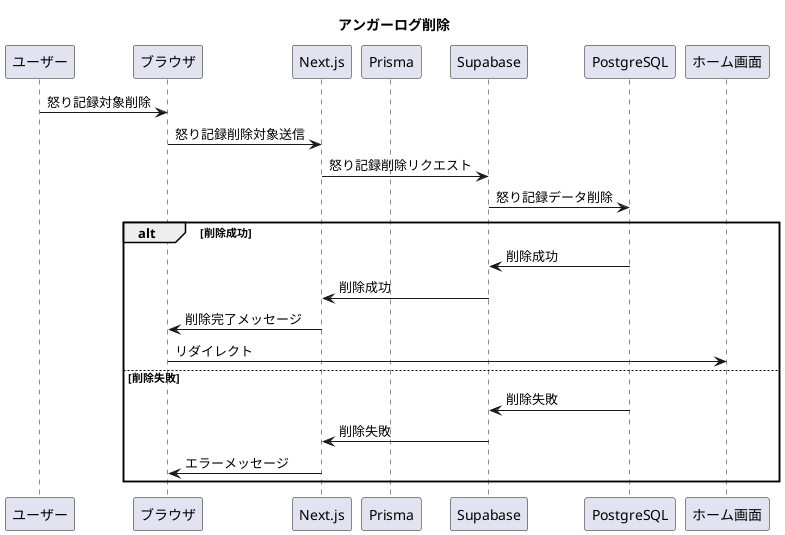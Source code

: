 @startuml funcAngerLogDelete 
title "アンガーログ削除"
participant ユーザー
participant ブラウザ
participant Next.js
participant Prisma
participant Supabase
participant PostgreSQL
participant ホーム画面

ユーザー -> ブラウザ: 怒り記録対象削除
ブラウザ -> Next.js: 怒り記録削除対象送信
Next.js -> Supabase: 怒り記録削除リクエスト
Supabase -> PostgreSQL: 怒り記録データ削除
alt 削除成功
  PostgreSQL -> Supabase: 削除成功
  Supabase -> Next.js: 削除成功
  Next.js -> ブラウザ: 削除完了メッセージ
  ブラウザ -> ホーム画面: リダイレクト
else 削除失敗
  PostgreSQL -> Supabase: 削除失敗
  Supabase -> Next.js: 削除失敗
  Next.js -> ブラウザ: エラーメッセージ
end
@enduml
